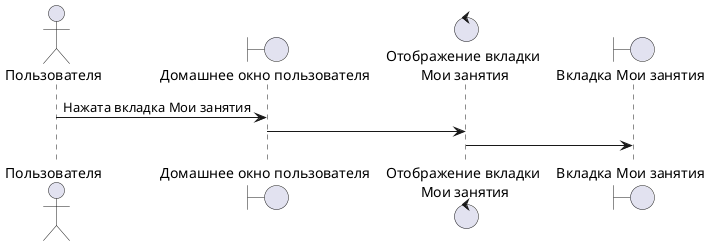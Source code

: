 @startuml PoProsmotrMoixZanyatiq.wsd

actor "Пользователя" as pl

boundary "Домашнее окно пользователя" as bo

control "Отображение вкладки\n Мои занятия" as co

boundary "Вкладка Мои занятия" as bo1

pl -> bo: Нажата вкладка Мои занятия

bo -> co

co -> bo1

@enduml